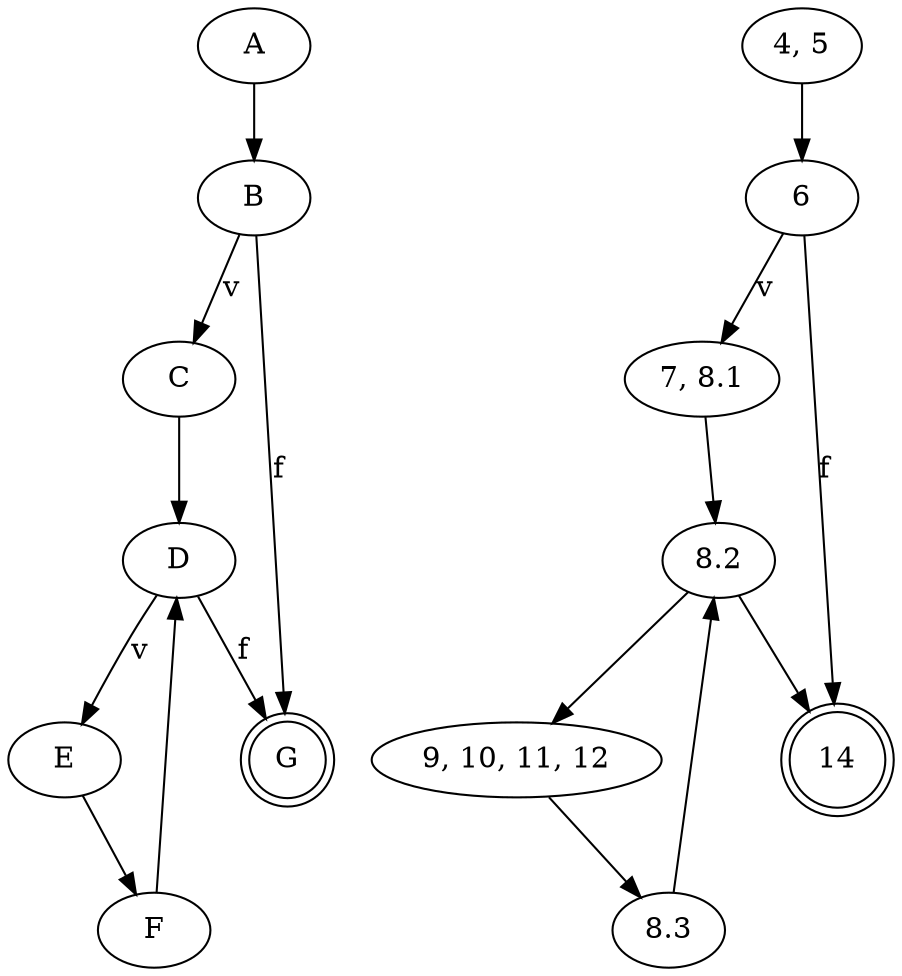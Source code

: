 /* https://neps.academy/br/exercise/173 
 * Complexidade Ciclomática: 3
 * Caminhos: 
 * 1 - ABG (BASE)
 * 2 - ABCDG
 * 3 - ABCDEFG
*/

digraph {
    subgraph letra{
        "A" -> "B"
        "B" -> "C" [label="v"]
        "B" -> "G" [label="f"]
        "C" -> "D"
        "D" -> "E" [label="v"]
        "E" -> "F"
        "F" -> "D"
        "D" -> "G" [label="f"]
        
        "G" [shape="doublecircle"]
    }
    subgraph linha {
        "4, 5" -> "6"
        "6" -> "7, 8.1" [label="v"]
        "6" -> "14" [label="f"]
        "7, 8.1" -> "8.2"
        "8.2" -> "9, 10, 11, 12"
        "9, 10, 11, 12" -> "8.3"
        "8.3" -> "8.2"
        "8.2" -> "14"
        
        "14" [shape="doublecircle"]
    }
}